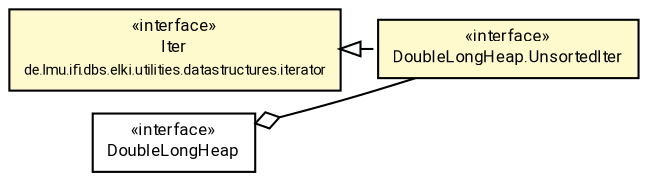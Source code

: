 #!/usr/local/bin/dot
#
# Class diagram 
# Generated by UMLGraph version R5_7_2-60-g0e99a6 (http://www.spinellis.gr/umlgraph/)
#

digraph G {
	graph [fontnames="svg"]
	edge [fontname="Roboto",fontsize=7,labelfontname="Roboto",labelfontsize=7,color="black"];
	node [fontname="Roboto",fontcolor="black",fontsize=8,shape=plaintext,margin=0,width=0,height=0];
	nodesep=0.15;
	ranksep=0.25;
	rankdir=LR;
	// de.lmu.ifi.dbs.elki.utilities.datastructures.iterator.Iter
	c3563128 [label=<<table title="de.lmu.ifi.dbs.elki.utilities.datastructures.iterator.Iter" border="0" cellborder="1" cellspacing="0" cellpadding="2" bgcolor="LemonChiffon" href="../iterator/Iter.html" target="_parent">
		<tr><td><table border="0" cellspacing="0" cellpadding="1">
		<tr><td align="center" balign="center"> &#171;interface&#187; </td></tr>
		<tr><td align="center" balign="center"> <font face="Roboto">Iter</font> </td></tr>
		<tr><td align="center" balign="center"> <font face="Roboto" point-size="7.0">de.lmu.ifi.dbs.elki.utilities.datastructures.iterator</font> </td></tr>
		</table></td></tr>
		</table>>, URL="../iterator/Iter.html"];
	// de.lmu.ifi.dbs.elki.utilities.datastructures.heap.DoubleLongHeap
	c3563204 [label=<<table title="de.lmu.ifi.dbs.elki.utilities.datastructures.heap.DoubleLongHeap" border="0" cellborder="1" cellspacing="0" cellpadding="2" href="DoubleLongHeap.html" target="_parent">
		<tr><td><table border="0" cellspacing="0" cellpadding="1">
		<tr><td align="center" balign="center"> &#171;interface&#187; </td></tr>
		<tr><td align="center" balign="center"> <font face="Roboto">DoubleLongHeap</font> </td></tr>
		</table></td></tr>
		</table>>, URL="DoubleLongHeap.html"];
	// de.lmu.ifi.dbs.elki.utilities.datastructures.heap.DoubleLongHeap.UnsortedIter
	c3563205 [label=<<table title="de.lmu.ifi.dbs.elki.utilities.datastructures.heap.DoubleLongHeap.UnsortedIter" border="0" cellborder="1" cellspacing="0" cellpadding="2" bgcolor="lemonChiffon" href="DoubleLongHeap.UnsortedIter.html" target="_parent">
		<tr><td><table border="0" cellspacing="0" cellpadding="1">
		<tr><td align="center" balign="center"> &#171;interface&#187; </td></tr>
		<tr><td align="center" balign="center"> <font face="Roboto">DoubleLongHeap.UnsortedIter</font> </td></tr>
		</table></td></tr>
		</table>>, URL="DoubleLongHeap.UnsortedIter.html"];
	// de.lmu.ifi.dbs.elki.utilities.datastructures.heap.DoubleLongHeap has de.lmu.ifi.dbs.elki.utilities.datastructures.heap.DoubleLongHeap.UnsortedIter
	c3563204 -> c3563205 [arrowhead=none,arrowtail=ediamond,dir=back,weight=4];
	// de.lmu.ifi.dbs.elki.utilities.datastructures.heap.DoubleLongHeap.UnsortedIter implements de.lmu.ifi.dbs.elki.utilities.datastructures.iterator.Iter
	c3563128 -> c3563205 [arrowtail=empty,style=dashed,dir=back,weight=9];
}

